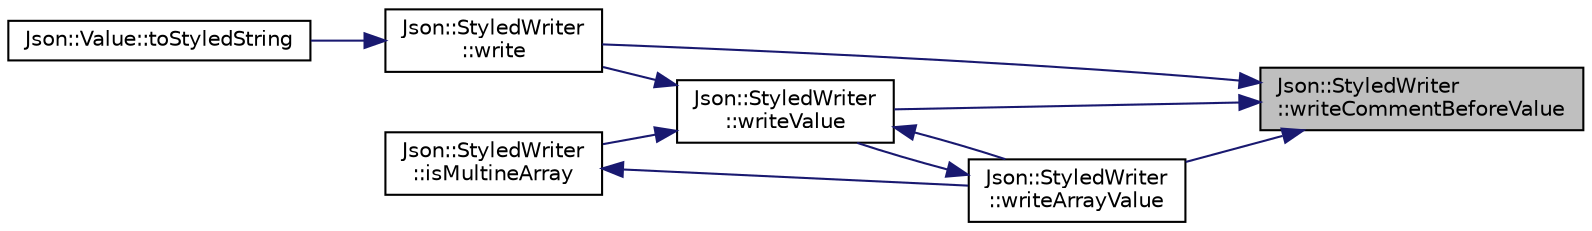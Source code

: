 digraph "Json::StyledWriter::writeCommentBeforeValue"
{
 // LATEX_PDF_SIZE
  edge [fontname="Helvetica",fontsize="10",labelfontname="Helvetica",labelfontsize="10"];
  node [fontname="Helvetica",fontsize="10",shape=record];
  rankdir="RL";
  Node1 [label="Json::StyledWriter\l::writeCommentBeforeValue",height=0.2,width=0.4,color="black", fillcolor="grey75", style="filled", fontcolor="black",tooltip=" "];
  Node1 -> Node2 [dir="back",color="midnightblue",fontsize="10",style="solid",fontname="Helvetica"];
  Node2 [label="Json::StyledWriter\l::write",height=0.2,width=0.4,color="black", fillcolor="white", style="filled",URL="$class_json_1_1_styled_writer.html#a5efab19b9746da9920c29cdae3a6b404",tooltip="Serialize a Value in JSON format."];
  Node2 -> Node3 [dir="back",color="midnightblue",fontsize="10",style="solid",fontname="Helvetica"];
  Node3 [label="Json::Value::toStyledString",height=0.2,width=0.4,color="black", fillcolor="white", style="filled",URL="$class_json_1_1_value.html#a00154cc8662d7a845ed59e175c2496cb",tooltip=" "];
  Node1 -> Node4 [dir="back",color="midnightblue",fontsize="10",style="solid",fontname="Helvetica"];
  Node4 [label="Json::StyledWriter\l::writeArrayValue",height=0.2,width=0.4,color="black", fillcolor="white", style="filled",URL="$class_json_1_1_styled_writer.html#a0618c23d62965515def15ece1e677f5d",tooltip=" "];
  Node4 -> Node5 [dir="back",color="midnightblue",fontsize="10",style="solid",fontname="Helvetica"];
  Node5 [label="Json::StyledWriter\l::writeValue",height=0.2,width=0.4,color="black", fillcolor="white", style="filled",URL="$class_json_1_1_styled_writer.html#ac40143cf43f7c4a94d3d0b41e5245069",tooltip=" "];
  Node5 -> Node6 [dir="back",color="midnightblue",fontsize="10",style="solid",fontname="Helvetica"];
  Node6 [label="Json::StyledWriter\l::isMultineArray",height=0.2,width=0.4,color="black", fillcolor="white", style="filled",URL="$class_json_1_1_styled_writer.html#aa5dc671edf10b9976f1511da2271ab9d",tooltip=" "];
  Node6 -> Node4 [dir="back",color="midnightblue",fontsize="10",style="solid",fontname="Helvetica"];
  Node5 -> Node2 [dir="back",color="midnightblue",fontsize="10",style="solid",fontname="Helvetica"];
  Node5 -> Node4 [dir="back",color="midnightblue",fontsize="10",style="solid",fontname="Helvetica"];
  Node1 -> Node5 [dir="back",color="midnightblue",fontsize="10",style="solid",fontname="Helvetica"];
}
